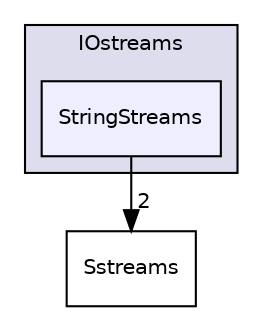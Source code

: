 digraph "src/OpenFOAM/db/IOstreams/StringStreams" {
  bgcolor=transparent;
  compound=true
  node [ fontsize="10", fontname="Helvetica"];
  edge [ labelfontsize="10", labelfontname="Helvetica"];
  subgraph clusterdir_466e4f5b4cc1582939ab4ceba36098d8 {
    graph [ bgcolor="#ddddee", pencolor="black", label="IOstreams" fontname="Helvetica", fontsize="10", URL="dir_466e4f5b4cc1582939ab4ceba36098d8.html"]
  dir_95c01b25932f381214b36aebb1c4e15e [shape=box, label="StringStreams", style="filled", fillcolor="#eeeeff", pencolor="black", URL="dir_95c01b25932f381214b36aebb1c4e15e.html"];
  }
  dir_05a8697d464c96d3323cd908b61b5361 [shape=box label="Sstreams" URL="dir_05a8697d464c96d3323cd908b61b5361.html"];
  dir_95c01b25932f381214b36aebb1c4e15e->dir_05a8697d464c96d3323cd908b61b5361 [headlabel="2", labeldistance=1.5 headhref="dir_002001_002000.html"];
}
